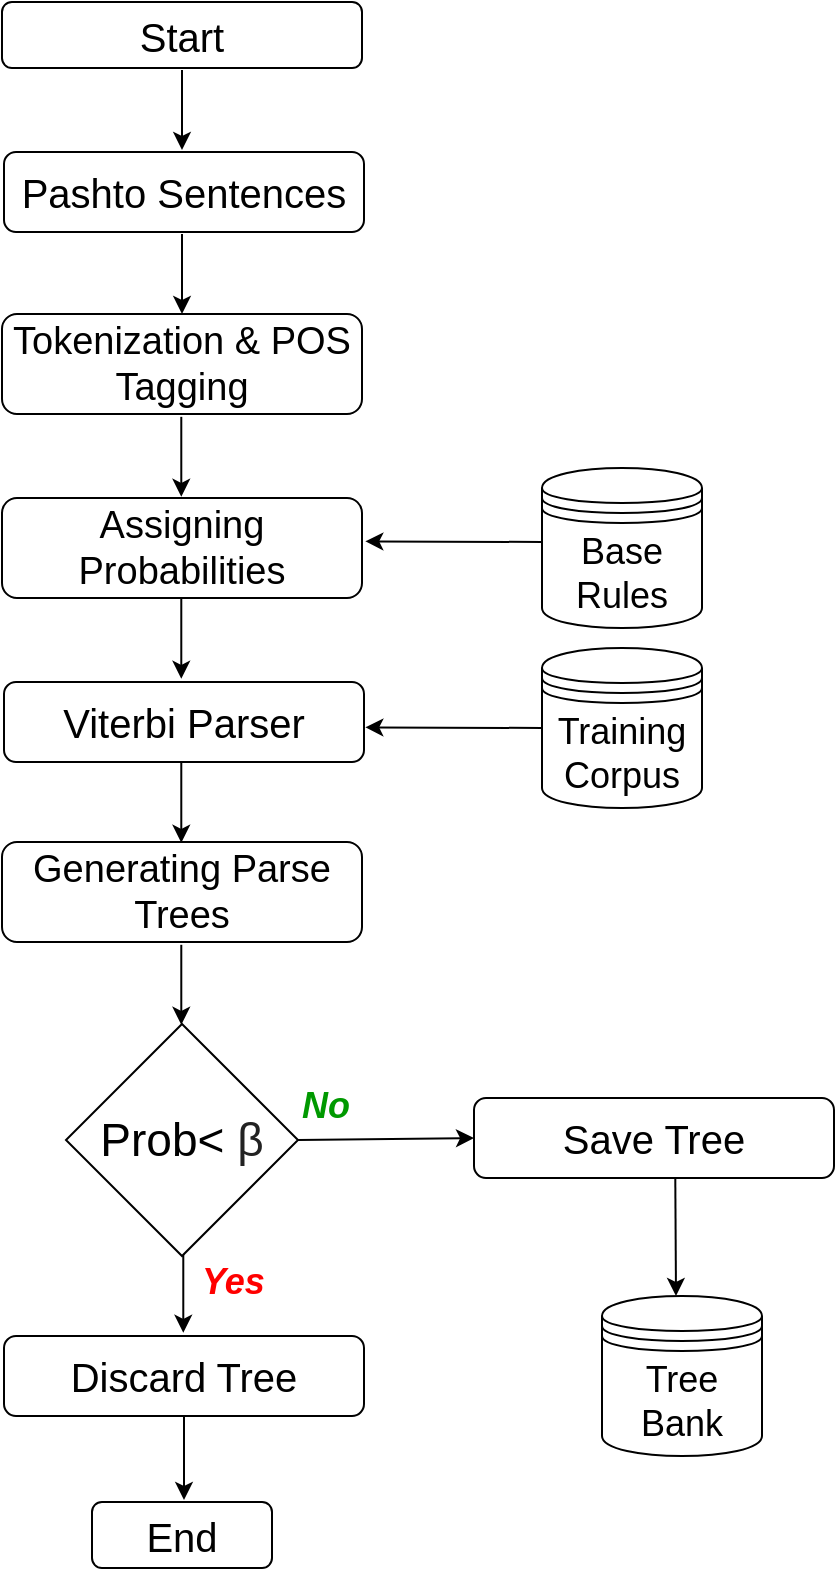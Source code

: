 <mxfile version="11.0.1"><diagram id="U8_edhRuWWU5XX5kz_rB" name="Page-1"><mxGraphModel dx="868" dy="435" grid="1" gridSize="10" guides="1" tooltips="1" connect="1" arrows="1" fold="1" page="1" pageScale="1" pageWidth="827" pageHeight="1169" math="0" shadow="0"><root><mxCell id="0"/><mxCell id="1" parent="0"/><mxCell id="R3KpRxb_PwLtYLH6SFyf-8" value="" style="edgeStyle=orthogonalEdgeStyle;rounded=0;orthogonalLoop=1;jettySize=auto;html=1;fontSize=23;" parent="1" source="O1Zfwg4gi__ipvAQG4Pj-138" edge="1"><mxGeometry relative="1" as="geometry"><mxPoint x="391" y="862" as="targetPoint"/></mxGeometry></mxCell><mxCell id="O1Zfwg4gi__ipvAQG4Pj-138" value="&lt;font style=&quot;font-size: 20px&quot;&gt;Discard Tree&lt;/font&gt;" style="rounded=1;whiteSpace=wrap;html=1;glass=0;comic=0;shadow=0;" parent="1" vertex="1"><mxGeometry x="301" y="780" width="180" height="40" as="geometry"/></mxCell><mxCell id="O1Zfwg4gi__ipvAQG4Pj-144" value="&lt;span&gt;&lt;font style=&quot;font-size: 19px ; line-height: 120%&quot;&gt;Assigning Probabilities&lt;/font&gt;&lt;/span&gt;" style="rounded=1;whiteSpace=wrap;html=1;glass=0;comic=0;shadow=0;" parent="1" vertex="1"><mxGeometry x="300" y="361" width="180" height="50" as="geometry"/></mxCell><mxCell id="O1Zfwg4gi__ipvAQG4Pj-147" value="" style="endArrow=classic;html=1;exitX=0.5;exitY=1;exitDx=0;exitDy=0;entryX=0.5;entryY=0;entryDx=0;entryDy=0;" parent="1" edge="1"><mxGeometry width="50" height="50" relative="1" as="geometry"><mxPoint x="389.647" y="320.412" as="sourcePoint"/><mxPoint x="389.647" y="360.412" as="targetPoint"/></mxGeometry></mxCell><mxCell id="O1Zfwg4gi__ipvAQG4Pj-149" value="" style="endArrow=classic;html=1;exitX=0.5;exitY=1;exitDx=0;exitDy=0;entryX=0.5;entryY=0;entryDx=0;entryDy=0;" parent="1" edge="1"><mxGeometry width="50" height="50" relative="1" as="geometry"><mxPoint x="389.647" y="411.412" as="sourcePoint"/><mxPoint x="389.647" y="451.412" as="targetPoint"/></mxGeometry></mxCell><mxCell id="O1Zfwg4gi__ipvAQG4Pj-152" value="" style="endArrow=classic;html=1;entryX=1;entryY=0.5;entryDx=0;entryDy=0;" parent="1" edge="1"><mxGeometry width="50" height="50" relative="1" as="geometry"><mxPoint x="570" y="476" as="sourcePoint"/><mxPoint x="481.667" y="475.667" as="targetPoint"/></mxGeometry></mxCell><mxCell id="O1Zfwg4gi__ipvAQG4Pj-155" value="&lt;font style=&quot;font-size: 18px&quot; color=&quot;#ff0000&quot;&gt;&lt;b&gt;&lt;i&gt;Yes&lt;/i&gt;&lt;/b&gt;&lt;/font&gt;" style="text;html=1;resizable=0;points=[];autosize=1;align=left;verticalAlign=top;spacingTop=-4;" parent="1" vertex="1"><mxGeometry x="398" y="740" width="50" height="20" as="geometry"/></mxCell><mxCell id="O1Zfwg4gi__ipvAQG4Pj-156" value="&lt;font style=&quot;font-size: 18px&quot; color=&quot;#009900&quot;&gt;&lt;b&gt;&lt;i&gt;No&lt;/i&gt;&lt;/b&gt;&lt;/font&gt;" style="text;html=1;resizable=0;points=[];autosize=1;align=left;verticalAlign=top;spacingTop=-4;" parent="1" vertex="1"><mxGeometry x="448" y="651.5" width="40" height="20" as="geometry"/></mxCell><mxCell id="52Y-woMumgT8Jk95iHD8-2" value="" style="endArrow=classic;html=1;exitX=0.5;exitY=1;exitDx=0;exitDy=0;entryX=0.5;entryY=0;entryDx=0;entryDy=0;" parent="1" edge="1"><mxGeometry width="50" height="50" relative="1" as="geometry"><mxPoint x="389.647" y="493.412" as="sourcePoint"/><mxPoint x="389.647" y="533.412" as="targetPoint"/></mxGeometry></mxCell><mxCell id="hBz2oOpuvxTwYN1qh5Qr-2" value="" style="endArrow=classic;html=1;exitX=0.5;exitY=1;exitDx=0;exitDy=0;entryX=0.5;entryY=0;entryDx=0;entryDy=0;" parent="1" edge="1"><mxGeometry width="50" height="50" relative="1" as="geometry"><mxPoint x="390.647" y="738.412" as="sourcePoint"/><mxPoint x="390.647" y="778.412" as="targetPoint"/></mxGeometry></mxCell><mxCell id="KJwKWuoFq2vrWfPwQRdo-3" value="" style="endArrow=classic;html=1;entryX=1;entryY=0.5;entryDx=0;entryDy=0;" parent="1" edge="1"><mxGeometry width="50" height="50" relative="1" as="geometry"><mxPoint x="570" y="383" as="sourcePoint"/><mxPoint x="481.667" y="382.667" as="targetPoint"/></mxGeometry></mxCell><mxCell id="C0aRhg_jIZERbNgDqxul-2" value="&lt;font style=&quot;font-size: 20px&quot;&gt;&lt;span&gt;Save Tree&lt;/span&gt;&lt;/font&gt;" style="rounded=1;whiteSpace=wrap;html=1;glass=0;comic=0;shadow=0;fontStyle=0" parent="1" vertex="1"><mxGeometry x="536" y="661" width="180" height="40" as="geometry"/></mxCell><mxCell id="C0aRhg_jIZERbNgDqxul-3" value="" style="endArrow=classic;html=1;exitX=1;exitY=0.5;exitDx=0;exitDy=0;entryX=0;entryY=0.5;entryDx=0;entryDy=0;" parent="1" source="R3KpRxb_PwLtYLH6SFyf-1" target="C0aRhg_jIZERbNgDqxul-2" edge="1"><mxGeometry width="50" height="50" relative="1" as="geometry"><mxPoint x="536" y="683" as="sourcePoint"/><mxPoint x="560" y="770" as="targetPoint"/></mxGeometry></mxCell><mxCell id="C0aRhg_jIZERbNgDqxul-4" value="&lt;span&gt;&lt;font style=&quot;font-size: 19px ; line-height: 120%&quot;&gt;Generating Parse Trees&lt;/font&gt;&lt;/span&gt;" style="rounded=1;whiteSpace=wrap;html=1;glass=0;comic=0;shadow=0;" parent="1" vertex="1"><mxGeometry x="300" y="533" width="180" height="50" as="geometry"/></mxCell><mxCell id="C0aRhg_jIZERbNgDqxul-5" value="&lt;font style=&quot;font-size: 20px&quot;&gt;Viterbi Parser&lt;/font&gt;" style="rounded=1;whiteSpace=wrap;html=1;glass=0;comic=0;shadow=0;" parent="1" vertex="1"><mxGeometry x="301" y="453" width="180" height="40" as="geometry"/></mxCell><mxCell id="C0aRhg_jIZERbNgDqxul-8" value="" style="endArrow=classic;html=1;exitX=0.5;exitY=1;exitDx=0;exitDy=0;entryX=0.5;entryY=0;entryDx=0;entryDy=0;" parent="1" edge="1"><mxGeometry width="50" height="50" relative="1" as="geometry"><mxPoint x="389.647" y="584.412" as="sourcePoint"/><mxPoint x="389.647" y="624.412" as="targetPoint"/></mxGeometry></mxCell><mxCell id="R3KpRxb_PwLtYLH6SFyf-1" value="Prob&amp;lt;&amp;nbsp;&lt;span style=&quot;color: rgb(34 , 34 , 34) ; font-family: &amp;#34;arial&amp;#34; , sans-serif ; text-align: left ; background-color: rgb(255 , 255 , 255)&quot;&gt;&lt;font style=&quot;font-size: 23px&quot;&gt;β&lt;/font&gt;&lt;/span&gt;" style="rhombus;whiteSpace=wrap;html=1;fontStyle=0;fontSize=23;" parent="1" vertex="1"><mxGeometry x="332" y="624" width="116" height="116" as="geometry"/></mxCell><mxCell id="R3KpRxb_PwLtYLH6SFyf-3" value="&lt;span&gt;&lt;font style=&quot;font-size: 19px ; line-height: 120%&quot;&gt;Tokenization &amp;amp; POS Tagging&lt;/font&gt;&lt;/span&gt;" style="rounded=1;whiteSpace=wrap;html=1;glass=0;comic=0;shadow=0;" parent="1" vertex="1"><mxGeometry x="300" y="269" width="180" height="50" as="geometry"/></mxCell><mxCell id="R3KpRxb_PwLtYLH6SFyf-4" value="&lt;font style=&quot;font-size: 20px&quot;&gt;Pashto Sentences&lt;/font&gt;" style="rounded=1;whiteSpace=wrap;html=1;glass=0;comic=0;shadow=0;" parent="1" vertex="1"><mxGeometry x="301" y="188" width="180" height="40" as="geometry"/></mxCell><mxCell id="R3KpRxb_PwLtYLH6SFyf-5" value="" style="endArrow=classic;html=1;exitX=0.5;exitY=1;exitDx=0;exitDy=0;entryX=0.5;entryY=0;entryDx=0;entryDy=0;" parent="1" edge="1"><mxGeometry width="50" height="50" relative="1" as="geometry"><mxPoint x="390" y="229" as="sourcePoint"/><mxPoint x="390" y="269" as="targetPoint"/></mxGeometry></mxCell><mxCell id="R3KpRxb_PwLtYLH6SFyf-7" value="&lt;font style=&quot;font-size: 20px&quot;&gt;End&lt;/font&gt;" style="rounded=1;whiteSpace=wrap;html=1;glass=0;comic=0;shadow=0;" parent="1" vertex="1"><mxGeometry x="345" y="863" width="90" height="33" as="geometry"/></mxCell><mxCell id="yZ5Mke-mhumuSrUqHjz3-1" value="&lt;font style=&quot;font-size: 20px&quot;&gt;Start&lt;/font&gt;" style="rounded=1;whiteSpace=wrap;html=1;glass=0;comic=0;shadow=0;" parent="1" vertex="1"><mxGeometry x="300" y="113" width="180" height="33" as="geometry"/></mxCell><mxCell id="yZ5Mke-mhumuSrUqHjz3-2" value="" style="endArrow=classic;html=1;exitX=0.5;exitY=1;exitDx=0;exitDy=0;entryX=0.5;entryY=0;entryDx=0;entryDy=0;" parent="1" edge="1"><mxGeometry width="50" height="50" relative="1" as="geometry"><mxPoint x="390" y="147" as="sourcePoint"/><mxPoint x="390" y="187" as="targetPoint"/></mxGeometry></mxCell><mxCell id="xoqDr52dWAkvhvHhgAMF-1" value="&lt;font style=&quot;font-size: 18px&quot;&gt;Tree Bank&lt;/font&gt;" style="shape=datastore;whiteSpace=wrap;html=1;" parent="1" vertex="1"><mxGeometry x="600" y="760" width="80" height="80" as="geometry"/></mxCell><mxCell id="xoqDr52dWAkvhvHhgAMF-2" value="" style="endArrow=classic;html=1;exitX=0.5;exitY=1;exitDx=0;exitDy=0;" parent="1" edge="1"><mxGeometry width="50" height="50" relative="1" as="geometry"><mxPoint x="636.647" y="701.412" as="sourcePoint"/><mxPoint x="637" y="760" as="targetPoint"/></mxGeometry></mxCell><mxCell id="xoqDr52dWAkvhvHhgAMF-3" value="&lt;font style=&quot;font-size: 18px&quot;&gt;Base Rules&lt;/font&gt;" style="shape=datastore;whiteSpace=wrap;html=1;" parent="1" vertex="1"><mxGeometry x="570" y="346" width="80" height="80" as="geometry"/></mxCell><mxCell id="xoqDr52dWAkvhvHhgAMF-4" value="&lt;font style=&quot;font-size: 18px&quot;&gt;Training Corpus&lt;/font&gt;" style="shape=datastore;whiteSpace=wrap;html=1;" parent="1" vertex="1"><mxGeometry x="570" y="436" width="80" height="80" as="geometry"/></mxCell></root></mxGraphModel></diagram></mxfile>